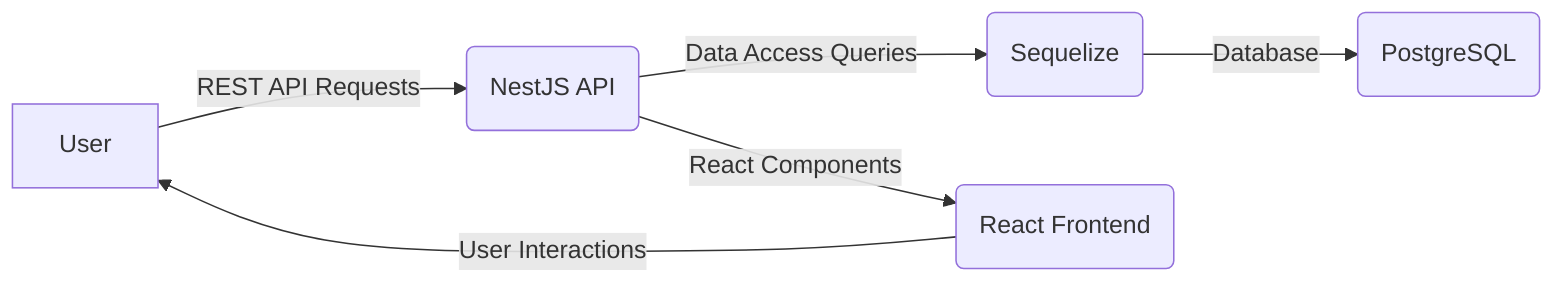 graph LR
A[User] --> |REST API Requests| B(NestJS API)
B --> |Data Access Queries| C(Sequelize)
C --> |Database| D(PostgreSQL)
B --> |React Components| E(React Frontend)
E --> |User Interactions| A